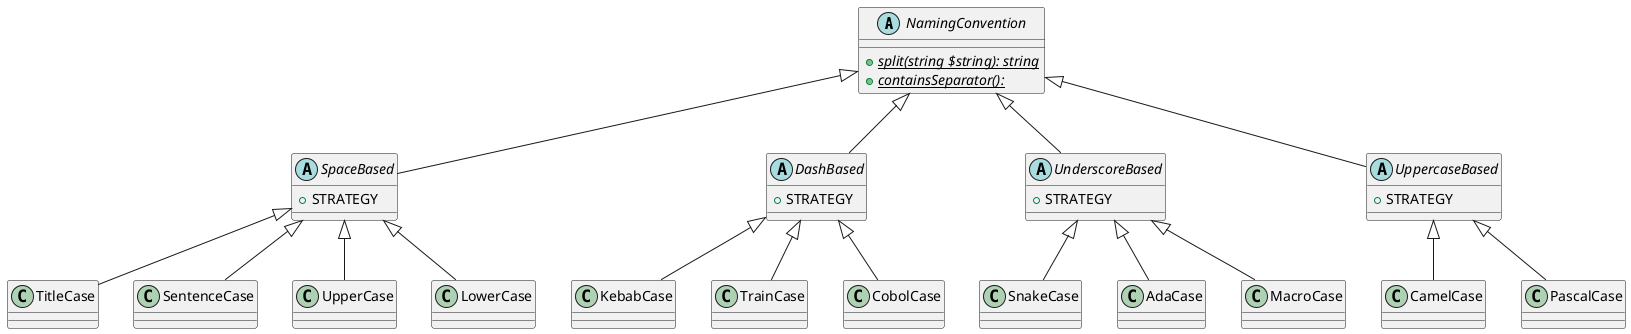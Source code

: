 @startuml

NamingConvention <|-- SpaceBased
NamingConvention <|-- DashBased
NamingConvention <|-- UnderscoreBased
NamingConvention <|-- UppercaseBased

SpaceBased <|-- TitleCase
SpaceBased <|-- SentenceCase
SpaceBased <|-- UpperCase
SpaceBased <|-- LowerCase

DashBased <|-- KebabCase
DashBased <|-- TrainCase
DashBased <|-- CobolCase

UnderscoreBased <|-- SnakeCase
UnderscoreBased <|-- AdaCase
UnderscoreBased <|-- MacroCase

UppercaseBased <|-- CamelCase
UppercaseBased <|-- PascalCase

abstract class NamingConvention {
    {static} {abstract} + split(string $string): string
    {static} {abstract} + containsSeparator():
}

abstract class DashBased {
    + STRATEGY
}

abstract class SpaceBased {
    + STRATEGY
}

abstract class UnderscoreBased {
    + STRATEGY
}

abstract class UppercaseBased {
    + STRATEGY
}


@enduml
